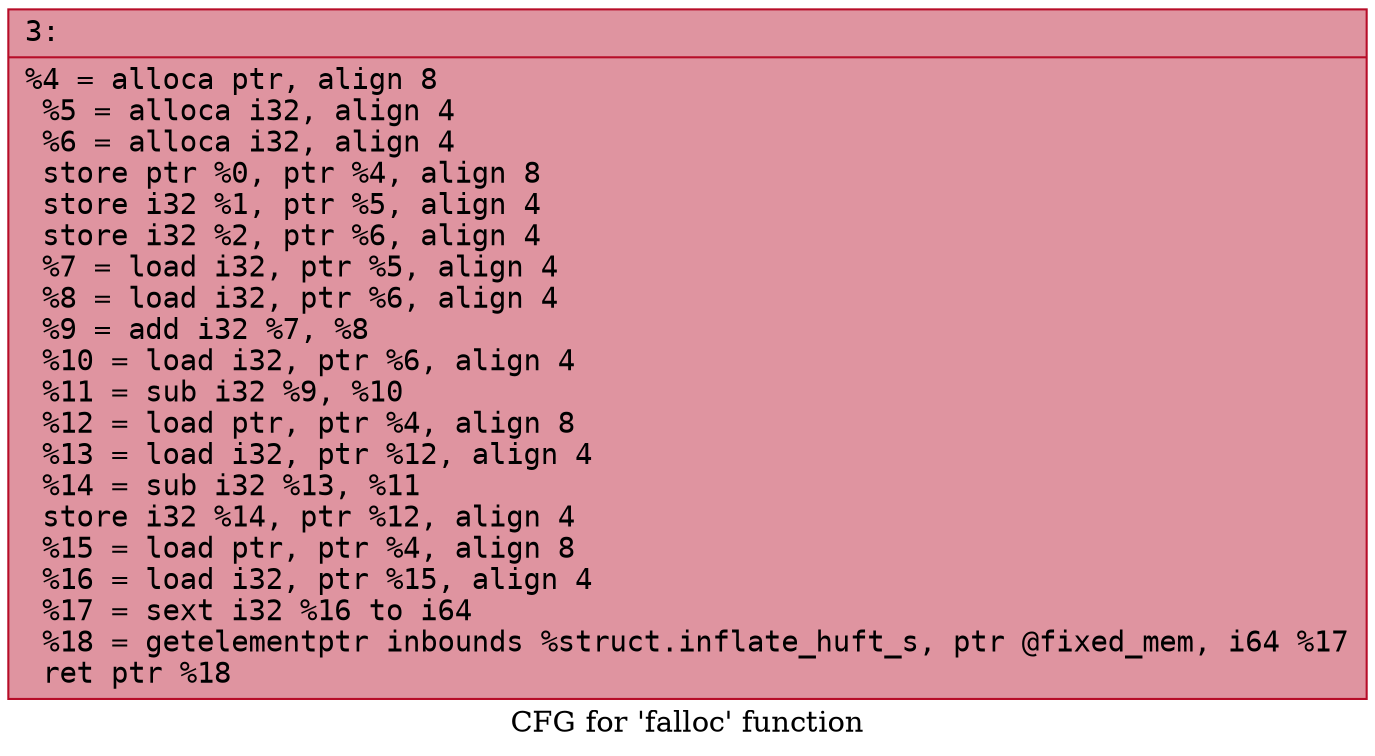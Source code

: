 digraph "CFG for 'falloc' function" {
	label="CFG for 'falloc' function";

	Node0x600000470500 [shape=record,color="#b70d28ff", style=filled, fillcolor="#b70d2870" fontname="Courier",label="{3:\l|  %4 = alloca ptr, align 8\l  %5 = alloca i32, align 4\l  %6 = alloca i32, align 4\l  store ptr %0, ptr %4, align 8\l  store i32 %1, ptr %5, align 4\l  store i32 %2, ptr %6, align 4\l  %7 = load i32, ptr %5, align 4\l  %8 = load i32, ptr %6, align 4\l  %9 = add i32 %7, %8\l  %10 = load i32, ptr %6, align 4\l  %11 = sub i32 %9, %10\l  %12 = load ptr, ptr %4, align 8\l  %13 = load i32, ptr %12, align 4\l  %14 = sub i32 %13, %11\l  store i32 %14, ptr %12, align 4\l  %15 = load ptr, ptr %4, align 8\l  %16 = load i32, ptr %15, align 4\l  %17 = sext i32 %16 to i64\l  %18 = getelementptr inbounds %struct.inflate_huft_s, ptr @fixed_mem, i64 %17\l  ret ptr %18\l}"];
}
